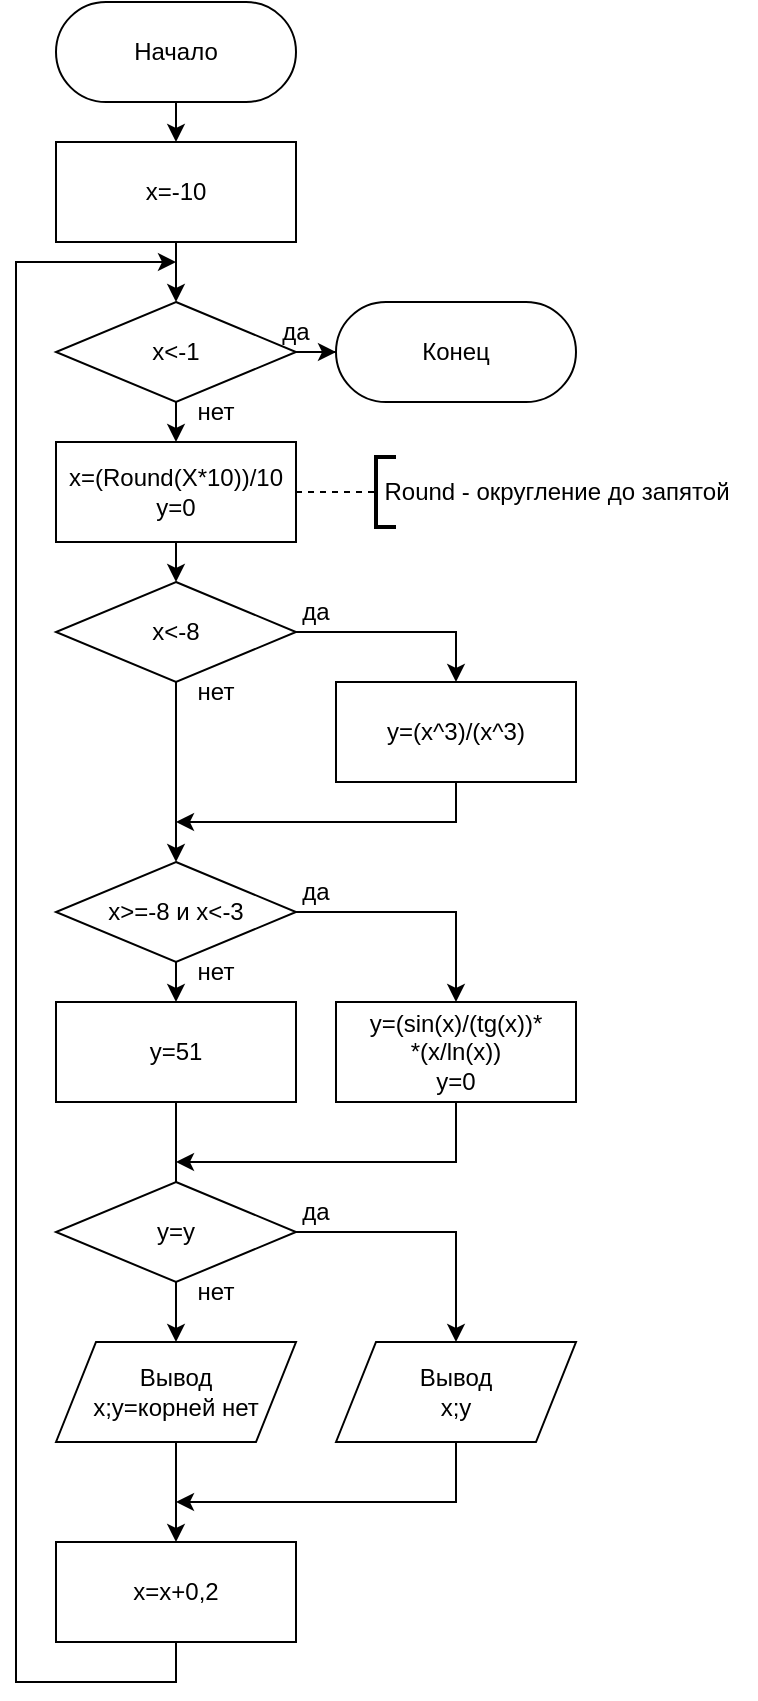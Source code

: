 <mxfile version="22.0.4" type="device">
  <diagram name="Страница — 1" id="f3cRyNZJlhrdg9FFmFiL">
    <mxGraphModel dx="1674" dy="790" grid="1" gridSize="10" guides="1" tooltips="1" connect="1" arrows="1" fold="1" page="1" pageScale="1" pageWidth="827" pageHeight="1169" math="0" shadow="0">
      <root>
        <mxCell id="0" />
        <mxCell id="1" parent="0" />
        <mxCell id="AN0cBiknJZiGupFOWInD-7" style="edgeStyle=orthogonalEdgeStyle;rounded=0;orthogonalLoop=1;jettySize=auto;html=1;exitX=0.5;exitY=1;exitDx=0;exitDy=0;entryX=0.5;entryY=0;entryDx=0;entryDy=0;" parent="1" source="AN0cBiknJZiGupFOWInD-2" target="AN0cBiknJZiGupFOWInD-4" edge="1">
          <mxGeometry relative="1" as="geometry" />
        </mxCell>
        <mxCell id="AN0cBiknJZiGupFOWInD-2" value="&lt;font style=&quot;vertical-align: inherit;&quot;&gt;&lt;font style=&quot;vertical-align: inherit;&quot;&gt;Начало&lt;br&gt;&lt;/font&gt;&lt;/font&gt;" style="rounded=1;whiteSpace=wrap;html=1;arcSize=50;" parent="1" vertex="1">
          <mxGeometry x="100" y="20" width="120" height="50" as="geometry" />
        </mxCell>
        <mxCell id="AN0cBiknJZiGupFOWInD-8" style="edgeStyle=orthogonalEdgeStyle;rounded=0;orthogonalLoop=1;jettySize=auto;html=1;exitX=0.5;exitY=1;exitDx=0;exitDy=0;entryX=0.5;entryY=0;entryDx=0;entryDy=0;" parent="1" source="AN0cBiknJZiGupFOWInD-4" target="AN0cBiknJZiGupFOWInD-5" edge="1">
          <mxGeometry relative="1" as="geometry">
            <mxPoint x="160.0" y="160" as="targetPoint" />
          </mxGeometry>
        </mxCell>
        <mxCell id="AN0cBiknJZiGupFOWInD-4" value="x=-10" style="rounded=0;whiteSpace=wrap;html=1;" parent="1" vertex="1">
          <mxGeometry x="100" y="90" width="120" height="50" as="geometry" />
        </mxCell>
        <mxCell id="AN0cBiknJZiGupFOWInD-10" style="edgeStyle=orthogonalEdgeStyle;rounded=0;orthogonalLoop=1;jettySize=auto;html=1;exitX=0.5;exitY=1;exitDx=0;exitDy=0;entryX=0.5;entryY=0;entryDx=0;entryDy=0;" parent="1" source="AN0cBiknJZiGupFOWInD-5" target="AN0cBiknJZiGupFOWInD-9" edge="1">
          <mxGeometry relative="1" as="geometry" />
        </mxCell>
        <mxCell id="M5D2DpoFKP3T5aJf5f2s-24" value="" style="edgeStyle=orthogonalEdgeStyle;rounded=0;orthogonalLoop=1;jettySize=auto;html=1;" parent="1" source="AN0cBiknJZiGupFOWInD-5" target="M5D2DpoFKP3T5aJf5f2s-23" edge="1">
          <mxGeometry relative="1" as="geometry" />
        </mxCell>
        <mxCell id="AN0cBiknJZiGupFOWInD-5" value="x&amp;lt;-1" style="rhombus;whiteSpace=wrap;html=1;" parent="1" vertex="1">
          <mxGeometry x="100" y="170" width="120" height="50" as="geometry" />
        </mxCell>
        <mxCell id="AN0cBiknJZiGupFOWInD-12" style="edgeStyle=orthogonalEdgeStyle;rounded=0;orthogonalLoop=1;jettySize=auto;html=1;exitX=0.5;exitY=1;exitDx=0;exitDy=0;entryX=0.5;entryY=0;entryDx=0;entryDy=0;" parent="1" source="AN0cBiknJZiGupFOWInD-9" edge="1">
          <mxGeometry relative="1" as="geometry">
            <mxPoint x="160.0" y="310" as="targetPoint" />
          </mxGeometry>
        </mxCell>
        <mxCell id="AN0cBiknJZiGupFOWInD-9" value="x=(Round(X*10))/10&lt;br&gt;y=0" style="rounded=0;whiteSpace=wrap;html=1;" parent="1" vertex="1">
          <mxGeometry x="100" y="240" width="120" height="50" as="geometry" />
        </mxCell>
        <mxCell id="AN0cBiknJZiGupFOWInD-18" style="edgeStyle=orthogonalEdgeStyle;rounded=0;orthogonalLoop=1;jettySize=auto;html=1;exitX=1;exitY=0.5;exitDx=0;exitDy=0;entryX=0.5;entryY=0;entryDx=0;entryDy=0;" parent="1" source="AN0cBiknJZiGupFOWInD-13" target="AN0cBiknJZiGupFOWInD-17" edge="1">
          <mxGeometry relative="1" as="geometry" />
        </mxCell>
        <mxCell id="AN0cBiknJZiGupFOWInD-39" style="edgeStyle=orthogonalEdgeStyle;rounded=0;orthogonalLoop=1;jettySize=auto;html=1;exitX=0.5;exitY=1;exitDx=0;exitDy=0;entryX=0.5;entryY=0;entryDx=0;entryDy=0;" parent="1" source="AN0cBiknJZiGupFOWInD-13" target="AN0cBiknJZiGupFOWInD-31" edge="1">
          <mxGeometry relative="1" as="geometry" />
        </mxCell>
        <mxCell id="AN0cBiknJZiGupFOWInD-13" value="x&amp;lt;-8" style="rhombus;whiteSpace=wrap;html=1;" parent="1" vertex="1">
          <mxGeometry x="100" y="310" width="120" height="50" as="geometry" />
        </mxCell>
        <mxCell id="YOZxSxILuYqEkp0sMUOM-2" style="edgeStyle=orthogonalEdgeStyle;rounded=0;orthogonalLoop=1;jettySize=auto;html=1;exitX=0.5;exitY=1;exitDx=0;exitDy=0;" parent="1" source="AN0cBiknJZiGupFOWInD-17" edge="1">
          <mxGeometry relative="1" as="geometry">
            <mxPoint x="160" y="430" as="targetPoint" />
            <Array as="points">
              <mxPoint x="300" y="430" />
            </Array>
          </mxGeometry>
        </mxCell>
        <mxCell id="AN0cBiknJZiGupFOWInD-17" value="y=(x^3)/(x^3)" style="rounded=0;whiteSpace=wrap;html=1;" parent="1" vertex="1">
          <mxGeometry x="240" y="360" width="120" height="50" as="geometry" />
        </mxCell>
        <mxCell id="AN0cBiknJZiGupFOWInD-30" style="edgeStyle=orthogonalEdgeStyle;rounded=0;orthogonalLoop=1;jettySize=auto;html=1;exitX=1;exitY=0.5;exitDx=0;exitDy=0;entryX=0.5;entryY=0;entryDx=0;entryDy=0;" parent="1" source="AN0cBiknJZiGupFOWInD-31" target="AN0cBiknJZiGupFOWInD-32" edge="1">
          <mxGeometry relative="1" as="geometry" />
        </mxCell>
        <mxCell id="YOZxSxILuYqEkp0sMUOM-7" style="edgeStyle=orthogonalEdgeStyle;rounded=0;orthogonalLoop=1;jettySize=auto;html=1;exitX=0.5;exitY=1;exitDx=0;exitDy=0;entryX=0.5;entryY=0;entryDx=0;entryDy=0;" parent="1" source="AN0cBiknJZiGupFOWInD-31" target="AN0cBiknJZiGupFOWInD-35" edge="1">
          <mxGeometry relative="1" as="geometry" />
        </mxCell>
        <mxCell id="AN0cBiknJZiGupFOWInD-31" value="x&amp;gt;=-8 и x&amp;lt;-3" style="rhombus;whiteSpace=wrap;html=1;" parent="1" vertex="1">
          <mxGeometry x="100" y="450" width="120" height="50" as="geometry" />
        </mxCell>
        <mxCell id="YOZxSxILuYqEkp0sMUOM-8" style="edgeStyle=orthogonalEdgeStyle;rounded=0;orthogonalLoop=1;jettySize=auto;html=1;exitX=0.5;exitY=1;exitDx=0;exitDy=0;" parent="1" source="AN0cBiknJZiGupFOWInD-32" edge="1">
          <mxGeometry relative="1" as="geometry">
            <mxPoint x="160" y="600" as="targetPoint" />
            <Array as="points">
              <mxPoint x="300" y="600" />
              <mxPoint x="160" y="600" />
            </Array>
          </mxGeometry>
        </mxCell>
        <mxCell id="AN0cBiknJZiGupFOWInD-32" value="y=(sin(x)/(tg(x))*&lt;br&gt;*(x/ln(x))&lt;br&gt;y=0" style="rounded=0;whiteSpace=wrap;html=1;" parent="1" vertex="1">
          <mxGeometry x="240" y="520" width="120" height="50" as="geometry" />
        </mxCell>
        <mxCell id="YOZxSxILuYqEkp0sMUOM-9" style="edgeStyle=orthogonalEdgeStyle;rounded=0;orthogonalLoop=1;jettySize=auto;html=1;exitX=0.5;exitY=1;exitDx=0;exitDy=0;entryX=0.5;entryY=0;entryDx=0;entryDy=0;" parent="1" source="AN0cBiknJZiGupFOWInD-35" target="AN0cBiknJZiGupFOWInD-51" edge="1">
          <mxGeometry relative="1" as="geometry">
            <mxPoint x="200" y="690" as="targetPoint" />
            <Array as="points">
              <mxPoint x="160" y="670" />
              <mxPoint x="160" y="670" />
            </Array>
          </mxGeometry>
        </mxCell>
        <mxCell id="AN0cBiknJZiGupFOWInD-35" value="y=51" style="rounded=0;whiteSpace=wrap;html=1;" parent="1" vertex="1">
          <mxGeometry x="100" y="520" width="120" height="50" as="geometry" />
        </mxCell>
        <mxCell id="AN0cBiknJZiGupFOWInD-54" style="edgeStyle=orthogonalEdgeStyle;rounded=0;orthogonalLoop=1;jettySize=auto;html=1;exitX=0.5;exitY=1;exitDx=0;exitDy=0;entryX=0.5;entryY=0;entryDx=0;entryDy=0;" parent="1" source="AN0cBiknJZiGupFOWInD-51" target="AN0cBiknJZiGupFOWInD-53" edge="1">
          <mxGeometry relative="1" as="geometry" />
        </mxCell>
        <mxCell id="AN0cBiknJZiGupFOWInD-55" style="edgeStyle=orthogonalEdgeStyle;rounded=0;orthogonalLoop=1;jettySize=auto;html=1;exitX=1;exitY=0.5;exitDx=0;exitDy=0;entryX=0.5;entryY=0;entryDx=0;entryDy=0;" parent="1" source="AN0cBiknJZiGupFOWInD-51" target="AN0cBiknJZiGupFOWInD-52" edge="1">
          <mxGeometry relative="1" as="geometry" />
        </mxCell>
        <mxCell id="AN0cBiknJZiGupFOWInD-51" value="y=y" style="rhombus;whiteSpace=wrap;html=1;" parent="1" vertex="1">
          <mxGeometry x="100" y="610" width="120" height="50" as="geometry" />
        </mxCell>
        <mxCell id="M5D2DpoFKP3T5aJf5f2s-10" style="edgeStyle=orthogonalEdgeStyle;rounded=0;orthogonalLoop=1;jettySize=auto;html=1;exitX=0.5;exitY=1;exitDx=0;exitDy=0;" parent="1" source="AN0cBiknJZiGupFOWInD-52" edge="1">
          <mxGeometry relative="1" as="geometry">
            <mxPoint x="160" y="770" as="targetPoint" />
            <Array as="points">
              <mxPoint x="290" y="770" />
              <mxPoint x="160" y="770" />
            </Array>
          </mxGeometry>
        </mxCell>
        <mxCell id="AN0cBiknJZiGupFOWInD-52" value="&lt;font style=&quot;vertical-align: inherit;&quot;&gt;&lt;font style=&quot;vertical-align: inherit;&quot;&gt;&lt;font style=&quot;vertical-align: inherit;&quot;&gt;&lt;font style=&quot;vertical-align: inherit;&quot;&gt;Вывод&lt;br&gt;х;у&lt;/font&gt;&lt;/font&gt;&lt;/font&gt;&lt;/font&gt;" style="shape=parallelogram;perimeter=parallelogramPerimeter;whiteSpace=wrap;html=1;fixedSize=1;" parent="1" vertex="1">
          <mxGeometry x="240" y="690" width="120" height="50" as="geometry" />
        </mxCell>
        <mxCell id="AN0cBiknJZiGupFOWInD-59" style="edgeStyle=orthogonalEdgeStyle;rounded=0;orthogonalLoop=1;jettySize=auto;html=1;exitX=0.5;exitY=1;exitDx=0;exitDy=0;entryX=0.5;entryY=0;entryDx=0;entryDy=0;" parent="1" source="AN0cBiknJZiGupFOWInD-53" target="AN0cBiknJZiGupFOWInD-58" edge="1">
          <mxGeometry relative="1" as="geometry" />
        </mxCell>
        <mxCell id="AN0cBiknJZiGupFOWInD-53" value="&lt;font style=&quot;vertical-align: inherit;&quot;&gt;&lt;font style=&quot;vertical-align: inherit;&quot;&gt;Вывод&lt;br&gt;x;y=корней нет&lt;/font&gt;&lt;/font&gt;" style="shape=parallelogram;perimeter=parallelogramPerimeter;whiteSpace=wrap;html=1;fixedSize=1;" parent="1" vertex="1">
          <mxGeometry x="100" y="690" width="120" height="50" as="geometry" />
        </mxCell>
        <mxCell id="M5D2DpoFKP3T5aJf5f2s-37" style="edgeStyle=orthogonalEdgeStyle;rounded=0;orthogonalLoop=1;jettySize=auto;html=1;exitX=0.5;exitY=1;exitDx=0;exitDy=0;" parent="1" source="AN0cBiknJZiGupFOWInD-58" edge="1">
          <mxGeometry relative="1" as="geometry">
            <mxPoint x="160" y="150" as="targetPoint" />
            <Array as="points">
              <mxPoint x="160" y="860" />
              <mxPoint x="80" y="860" />
              <mxPoint x="80" y="150" />
            </Array>
          </mxGeometry>
        </mxCell>
        <mxCell id="AN0cBiknJZiGupFOWInD-58" value="x=x+0,2" style="rounded=0;whiteSpace=wrap;html=1;" parent="1" vertex="1">
          <mxGeometry x="100" y="790" width="120" height="50" as="geometry" />
        </mxCell>
        <mxCell id="M5D2DpoFKP3T5aJf5f2s-1" value="" style="endArrow=none;dashed=1;html=1;rounded=0;exitX=1;exitY=0.5;exitDx=0;exitDy=0;" parent="1" source="AN0cBiknJZiGupFOWInD-9" edge="1">
          <mxGeometry width="50" height="50" relative="1" as="geometry">
            <mxPoint x="230" y="264.5" as="sourcePoint" />
            <mxPoint x="260" y="265" as="targetPoint" />
          </mxGeometry>
        </mxCell>
        <mxCell id="M5D2DpoFKP3T5aJf5f2s-4" value="" style="strokeWidth=2;html=1;shape=mxgraph.flowchart.annotation_1;align=left;pointerEvents=1;" parent="1" vertex="1">
          <mxGeometry x="260" y="247.5" width="10" height="35" as="geometry" />
        </mxCell>
        <mxCell id="M5D2DpoFKP3T5aJf5f2s-7" value="&lt;font style=&quot;vertical-align: inherit;&quot;&gt;&lt;font style=&quot;vertical-align: inherit;&quot;&gt;&lt;font style=&quot;vertical-align: inherit;&quot;&gt;&lt;font style=&quot;vertical-align: inherit;&quot;&gt;Round - округление до запятой&lt;br&gt;&lt;/font&gt;&lt;/font&gt;&lt;/font&gt;&lt;/font&gt;" style="text;html=1;align=center;verticalAlign=middle;resizable=0;points=[];autosize=1;strokeColor=none;fillColor=none;" parent="1" vertex="1">
          <mxGeometry x="250" y="250" width="200" height="30" as="geometry" />
        </mxCell>
        <mxCell id="M5D2DpoFKP3T5aJf5f2s-11" value="да" style="text;html=1;strokeColor=none;fillColor=none;align=center;verticalAlign=middle;whiteSpace=wrap;rounded=0;" parent="1" vertex="1">
          <mxGeometry x="200" y="310" width="60" height="30" as="geometry" />
        </mxCell>
        <mxCell id="M5D2DpoFKP3T5aJf5f2s-12" value="да" style="text;html=1;strokeColor=none;fillColor=none;align=center;verticalAlign=middle;whiteSpace=wrap;rounded=0;" parent="1" vertex="1">
          <mxGeometry x="200" y="450" width="60" height="30" as="geometry" />
        </mxCell>
        <mxCell id="M5D2DpoFKP3T5aJf5f2s-14" value="&lt;span style=&quot;font-weight: normal;&quot;&gt;да&lt;/span&gt;" style="text;html=1;strokeColor=none;fillColor=none;align=center;verticalAlign=middle;whiteSpace=wrap;rounded=0;fontStyle=1" parent="1" vertex="1">
          <mxGeometry x="200" y="610" width="60" height="30" as="geometry" />
        </mxCell>
        <mxCell id="M5D2DpoFKP3T5aJf5f2s-15" value="да" style="text;html=1;strokeColor=none;fillColor=none;align=center;verticalAlign=middle;whiteSpace=wrap;rounded=0;" parent="1" vertex="1">
          <mxGeometry x="190" y="170" width="60" height="30" as="geometry" />
        </mxCell>
        <mxCell id="M5D2DpoFKP3T5aJf5f2s-16" value="нет" style="text;html=1;strokeColor=none;fillColor=none;align=center;verticalAlign=middle;whiteSpace=wrap;rounded=0;" parent="1" vertex="1">
          <mxGeometry x="150" y="350" width="60" height="30" as="geometry" />
        </mxCell>
        <mxCell id="M5D2DpoFKP3T5aJf5f2s-17" value="нет" style="text;html=1;strokeColor=none;fillColor=none;align=center;verticalAlign=middle;whiteSpace=wrap;rounded=0;" parent="1" vertex="1">
          <mxGeometry x="150" y="490" width="60" height="30" as="geometry" />
        </mxCell>
        <mxCell id="M5D2DpoFKP3T5aJf5f2s-19" value="нет" style="text;html=1;strokeColor=none;fillColor=none;align=center;verticalAlign=middle;whiteSpace=wrap;rounded=0;" parent="1" vertex="1">
          <mxGeometry x="150" y="650" width="60" height="30" as="geometry" />
        </mxCell>
        <mxCell id="M5D2DpoFKP3T5aJf5f2s-20" value="нет" style="text;html=1;strokeColor=none;fillColor=none;align=center;verticalAlign=middle;whiteSpace=wrap;rounded=0;" parent="1" vertex="1">
          <mxGeometry x="150" y="210" width="60" height="30" as="geometry" />
        </mxCell>
        <mxCell id="M5D2DpoFKP3T5aJf5f2s-23" value="Конец" style="rounded=1;whiteSpace=wrap;html=1;arcSize=50;" parent="1" vertex="1">
          <mxGeometry x="240" y="170" width="120" height="50" as="geometry" />
        </mxCell>
      </root>
    </mxGraphModel>
  </diagram>
</mxfile>
